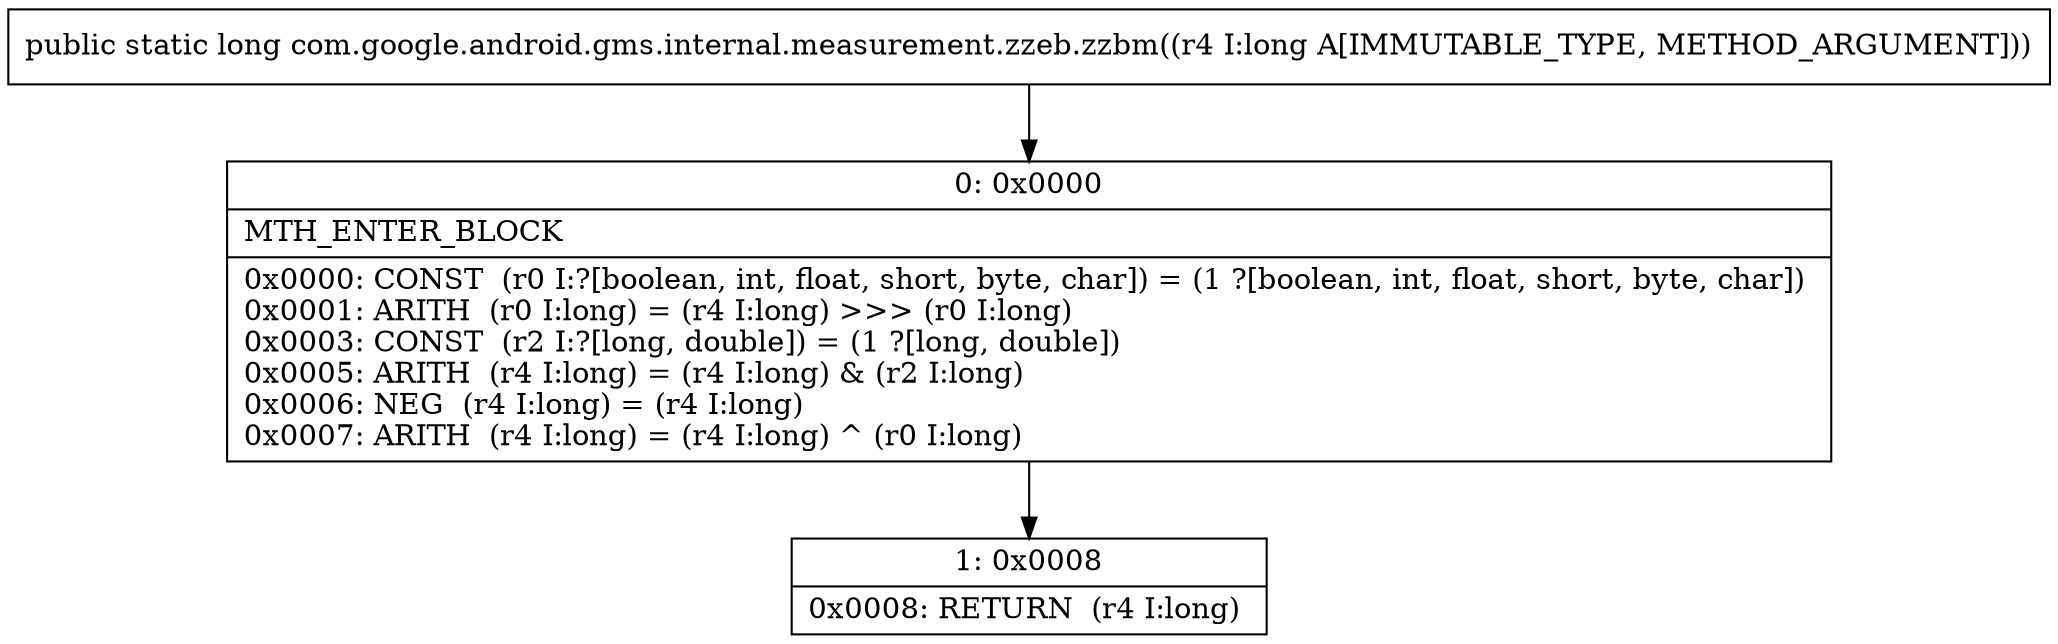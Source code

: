 digraph "CFG forcom.google.android.gms.internal.measurement.zzeb.zzbm(J)J" {
Node_0 [shape=record,label="{0\:\ 0x0000|MTH_ENTER_BLOCK\l|0x0000: CONST  (r0 I:?[boolean, int, float, short, byte, char]) = (1 ?[boolean, int, float, short, byte, char]) \l0x0001: ARITH  (r0 I:long) = (r4 I:long) \>\>\> (r0 I:long) \l0x0003: CONST  (r2 I:?[long, double]) = (1 ?[long, double]) \l0x0005: ARITH  (r4 I:long) = (r4 I:long) & (r2 I:long) \l0x0006: NEG  (r4 I:long) = (r4 I:long) \l0x0007: ARITH  (r4 I:long) = (r4 I:long) ^ (r0 I:long) \l}"];
Node_1 [shape=record,label="{1\:\ 0x0008|0x0008: RETURN  (r4 I:long) \l}"];
MethodNode[shape=record,label="{public static long com.google.android.gms.internal.measurement.zzeb.zzbm((r4 I:long A[IMMUTABLE_TYPE, METHOD_ARGUMENT])) }"];
MethodNode -> Node_0;
Node_0 -> Node_1;
}

